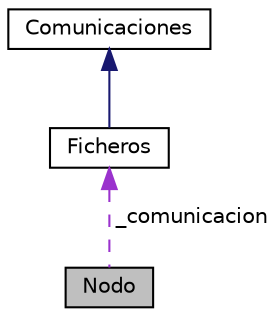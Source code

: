 digraph G
{
  edge [fontname="Helvetica",fontsize="10",labelfontname="Helvetica",labelfontsize="10"];
  node [fontname="Helvetica",fontsize="10",shape=record];
  Node1 [label="Nodo",height=0.2,width=0.4,color="black", fillcolor="grey75", style="filled" fontcolor="black"];
  Node2 -> Node1 [dir="back",color="darkorchid3",fontsize="10",style="dashed",label=" _comunicacion" ,fontname="Helvetica"];
  Node2 [label="Ficheros",height=0.2,width=0.4,color="black", fillcolor="white", style="filled",URL="$class_ficheros.html"];
  Node3 -> Node2 [dir="back",color="midnightblue",fontsize="10",style="solid",fontname="Helvetica"];
  Node3 [label="Comunicaciones",height=0.2,width=0.4,color="black", fillcolor="white", style="filled",URL="$class_comunicaciones.html"];
}
